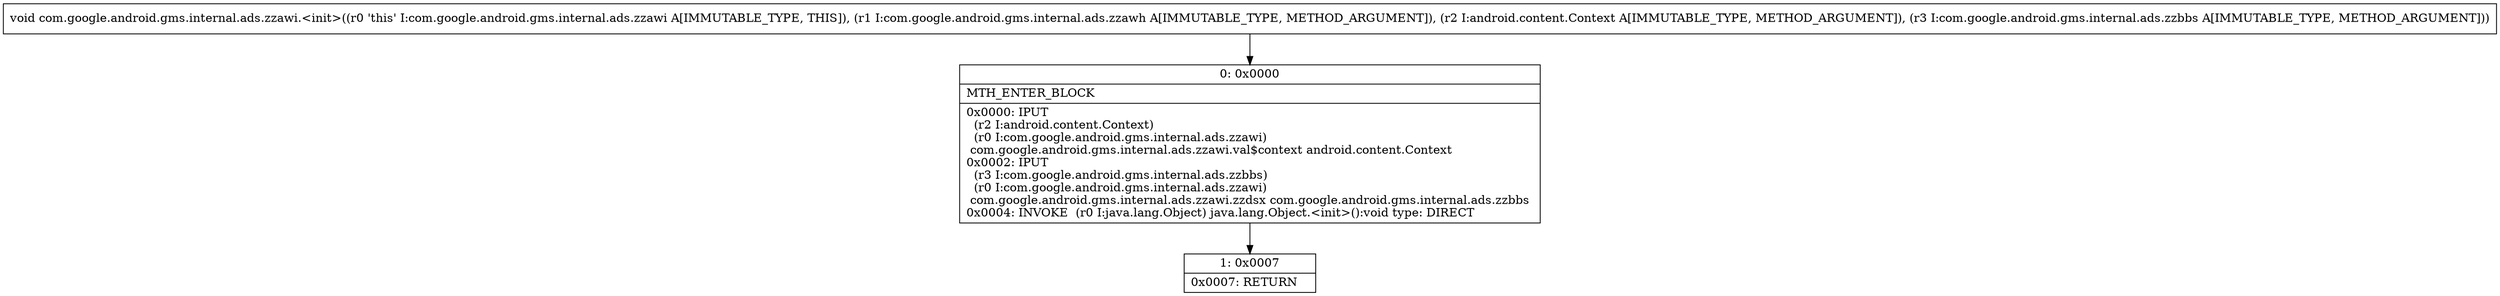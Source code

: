 digraph "CFG forcom.google.android.gms.internal.ads.zzawi.\<init\>(Lcom\/google\/android\/gms\/internal\/ads\/zzawh;Landroid\/content\/Context;Lcom\/google\/android\/gms\/internal\/ads\/zzbbs;)V" {
Node_0 [shape=record,label="{0\:\ 0x0000|MTH_ENTER_BLOCK\l|0x0000: IPUT  \l  (r2 I:android.content.Context)\l  (r0 I:com.google.android.gms.internal.ads.zzawi)\l com.google.android.gms.internal.ads.zzawi.val$context android.content.Context \l0x0002: IPUT  \l  (r3 I:com.google.android.gms.internal.ads.zzbbs)\l  (r0 I:com.google.android.gms.internal.ads.zzawi)\l com.google.android.gms.internal.ads.zzawi.zzdsx com.google.android.gms.internal.ads.zzbbs \l0x0004: INVOKE  (r0 I:java.lang.Object) java.lang.Object.\<init\>():void type: DIRECT \l}"];
Node_1 [shape=record,label="{1\:\ 0x0007|0x0007: RETURN   \l}"];
MethodNode[shape=record,label="{void com.google.android.gms.internal.ads.zzawi.\<init\>((r0 'this' I:com.google.android.gms.internal.ads.zzawi A[IMMUTABLE_TYPE, THIS]), (r1 I:com.google.android.gms.internal.ads.zzawh A[IMMUTABLE_TYPE, METHOD_ARGUMENT]), (r2 I:android.content.Context A[IMMUTABLE_TYPE, METHOD_ARGUMENT]), (r3 I:com.google.android.gms.internal.ads.zzbbs A[IMMUTABLE_TYPE, METHOD_ARGUMENT])) }"];
MethodNode -> Node_0;
Node_0 -> Node_1;
}

